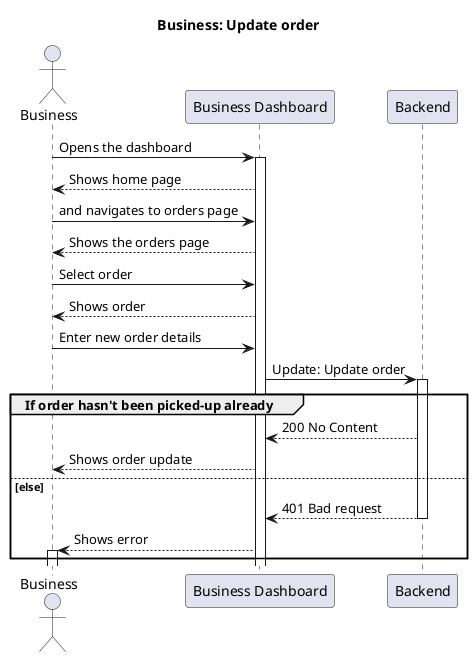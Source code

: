 @startuml

title "Business: Update order"

actor Business as B

participant "Business Dashboard" as Dash
participant Backend

B -> Dash ++: Opens the dashboard
B <-- Dash: Shows home page
B -> Dash: and navigates to orders page
B <-- Dash: Shows the orders page
B -> Dash: Select order
B <-- Dash: Shows order
B -> Dash: Enter new order details
Dash -> Backend ++: Update: Update order
group If order hasn't been picked-up already
  Dash <-- Backend: 200 No Content
  B <-- Dash: Shows order update
else else
  Dash <-- Backend --: 401 Bad request
  B <-- Dash ++: Shows error
end

@enduml
